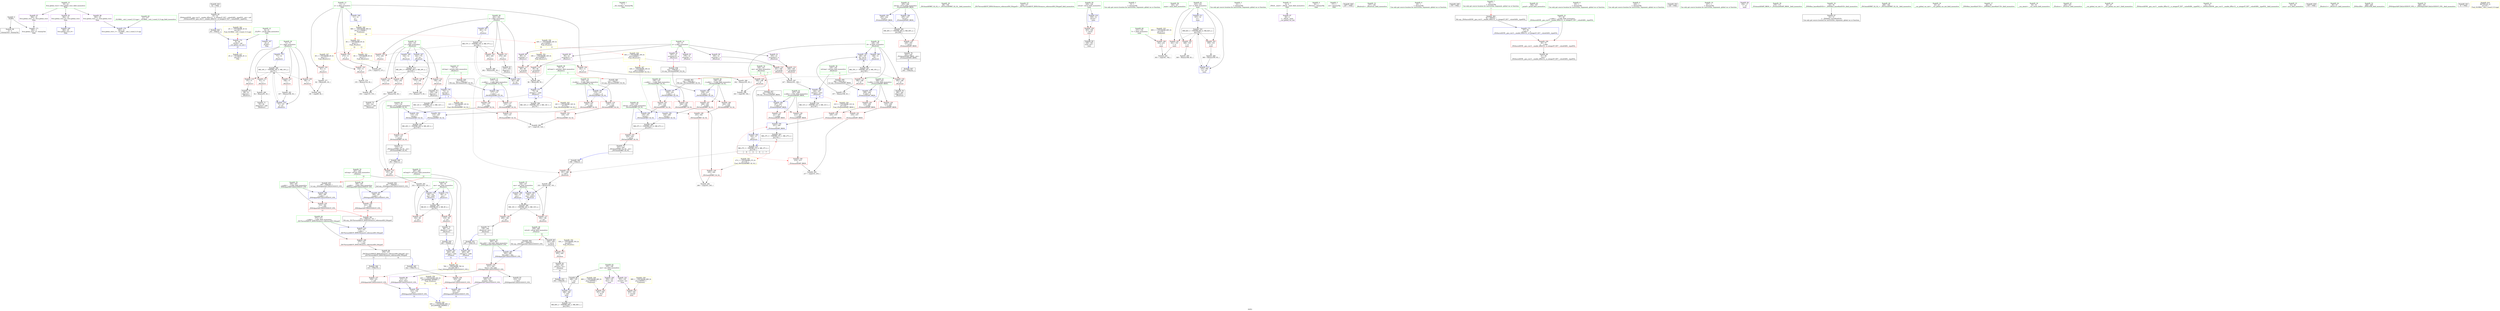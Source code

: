 digraph "SVFG" {
	label="SVFG";

	Node0x55dd615d1e00 [shape=record,color=grey,label="{NodeID: 0\nNullPtr}"];
	Node0x55dd615d1e00 -> Node0x55dd615e5d10[style=solid];
	Node0x55dd615d1e00 -> Node0x55dd615ec410[style=solid];
	Node0x55dd61623b10 [shape=record,color=black,label="{NodeID: 443\n62 = PHI()\n}"];
	Node0x55dd61623b10 -> Node0x55dd615e5fe0[style=solid];
	Node0x55dd615e9350 [shape=record,color=grey,label="{NodeID: 277\n82 = Binary(81, 83, )\n}"];
	Node0x55dd615e9350 -> Node0x55dd615f5740[style=solid];
	Node0x55dd615e7770 [shape=record,color=blue,label="{NodeID: 194\n221\<--220\n\<--\n_Z5chmaxIiEbRT_RKS0_\n}"];
	Node0x55dd615e7770 -> Node0x55dd61601ad0[style=dashed];
	Node0x55dd615e4a20 [shape=record,color=red,label="{NodeID: 111\n91\<--71\n\<--i\n_Z6solve1v\n}"];
	Node0x55dd615e4a20 -> Node0x55dd615f4240[style=solid];
	Node0x55dd615e2c00 [shape=record,color=green,label="{NodeID: 28\n75\<--76\nref.tmp1\<--ref.tmp1_field_insensitive\n_Z6solve1v\n|{|<s1>5}}"];
	Node0x55dd615e2c00 -> Node0x55dd615ec920[style=solid];
	Node0x55dd615e2c00:s1 -> Node0x55dd61624f50[style=solid,color=red];
	Node0x55dd61602ce0 [shape=record,color=black,label="{NodeID: 305\nMR_8V_3 = PHI(MR_8V_4, MR_8V_2, )\npts\{70 \}\n}"];
	Node0x55dd61602ce0 -> Node0x55dd615e46e0[style=dashed];
	Node0x55dd61602ce0 -> Node0x55dd615e47b0[style=dashed];
	Node0x55dd61602ce0 -> Node0x55dd615ec9f0[style=dashed];
	Node0x55dd615ea9b0 [shape=record,color=red,label="{NodeID: 139\n219\<--209\n\<--b.addr\n_Z5chmaxIiEbRT_RKS0_\n}"];
	Node0x55dd615ea9b0 -> Node0x55dd615eac20[style=solid];
	Node0x55dd615e5430 [shape=record,color=green,label="{NodeID: 56\n306\<--307\n__y.addr\<--__y.addr_field_insensitive\n_ZNSt4pairIiiEC2IiiLb1EEEOT_OT0_\n}"];
	Node0x55dd615e5430 -> Node0x55dd615eb780[style=solid];
	Node0x55dd615e5430 -> Node0x55dd615e8200[style=solid];
	Node0x55dd615ec070 [shape=record,color=blue,label="{NodeID: 167\n8\<--9\n_ZL2PI\<--\nGlob }"];
	Node0x55dd615e6c10 [shape=record,color=black,label="{NodeID: 84\n346\<--335\n\<--ans\nmain\n}"];
	Node0x55dd615e6c10 -> Node0x55dd615ef5a0[style=solid];
	Node0x55dd615e0ad0 [shape=record,color=green,label="{NodeID: 1\n7\<--1\n__dso_handle\<--dummyObj\nGlob }"];
	Node0x55dd61623be0 [shape=record,color=black,label="{NodeID: 444\n315 = PHI(370, )\n}"];
	Node0x55dd61623be0 -> Node0x55dd615eb850[style=solid];
	Node0x55dd615e94d0 [shape=record,color=grey,label="{NodeID: 278\n197 = Binary(196, 83, )\n}"];
	Node0x55dd615e94d0 -> Node0x55dd615ed480[style=solid];
	Node0x55dd615e7840 [shape=record,color=blue,label="{NodeID: 195\n205\<--224\nretval\<--\n_Z5chmaxIiEbRT_RKS0_\n}"];
	Node0x55dd615e7840 -> Node0x55dd61601fd0[style=dashed];
	Node0x55dd615e4af0 [shape=record,color=red,label="{NodeID: 112\n106\<--71\n\<--i\n_Z6solve1v\n}"];
	Node0x55dd615e4af0 -> Node0x55dd615f43c0[style=solid];
	Node0x55dd615e2cd0 [shape=record,color=green,label="{NodeID: 29\n99\<--100\n_ZSt3maxIiERKT_S2_S2_\<--_ZSt3maxIiERKT_S2_S2__field_insensitive\n}"];
	Node0x55dd61602dd0 [shape=record,color=black,label="{NodeID: 306\nMR_10V_3 = PHI(MR_10V_4, MR_10V_2, )\npts\{72 \}\n}"];
	Node0x55dd61602dd0 -> Node0x55dd615e4880[style=dashed];
	Node0x55dd61602dd0 -> Node0x55dd615e4950[style=dashed];
	Node0x55dd61602dd0 -> Node0x55dd615e4a20[style=dashed];
	Node0x55dd61602dd0 -> Node0x55dd615e4af0[style=dashed];
	Node0x55dd61602dd0 -> Node0x55dd615ecac0[style=dashed];
	Node0x55dd615eaa80 [shape=record,color=red,label="{NodeID: 140\n214\<--213\n\<--\n_Z5chmaxIiEbRT_RKS0_\n}"];
	Node0x55dd615eaa80 -> Node0x55dd615f58c0[style=solid];
	Node0x55dd615e5500 [shape=record,color=green,label="{NodeID: 57\n316\<--317\n_ZSt7forwardIiEOT_RNSt16remove_referenceIS0_E4typeE\<--_ZSt7forwardIiEOT_RNSt16remove_referenceIS0_E4typeE_field_insensitive\n}"];
	Node0x55dd615ec140 [shape=record,color=blue,label="{NodeID: 168\n11\<--12\nn\<--\nGlob }"];
	Node0x55dd615ec140 -> Node0x55dd61607fa0[style=dashed];
	Node0x55dd615e6ce0 [shape=record,color=black,label="{NodeID: 85\n328\<--363\nmain_ret\<--\nmain\n}"];
	Node0x55dd615e0d90 [shape=record,color=green,label="{NodeID: 2\n9\<--1\n\<--dummyObj\nCan only get source location for instruction, argument, global var or function.}"];
	Node0x55dd61623d50 [shape=record,color=black,label="{NodeID: 445\n322 = PHI(370, )\n}"];
	Node0x55dd61623d50 -> Node0x55dd615eb920[style=solid];
	Node0x55dd61609c30 [shape=record,color=yellow,style=double,label="{NodeID: 362\n2V_1 = ENCHI(MR_2V_0)\npts\{10 \}\nFun[_GLOBAL__sub_I_sune2_0_0.cpp]|{<s0>19}}"];
	Node0x55dd61609c30:s0 -> Node0x55dd615ec510[style=dashed,color=red];
	Node0x55dd615f40c0 [shape=record,color=grey,label="{NodeID: 279\n155 = Binary(154, 83, )\n}"];
	Node0x55dd615f40c0 -> Node0x55dd615f5a40[style=solid];
	Node0x55dd615e7910 [shape=record,color=blue,label="{NodeID: 196\n205\<--227\nretval\<--\n_Z5chmaxIiEbRT_RKS0_\n}"];
	Node0x55dd615e7910 -> Node0x55dd61601fd0[style=dashed];
	Node0x55dd615e4bc0 [shape=record,color=red,label="{NodeID: 113\n90\<--89\n\<--arrayidx\n_Z6solve1v\n}"];
	Node0x55dd615e4bc0 -> Node0x55dd615f5140[style=solid];
	Node0x55dd615e2dd0 [shape=record,color=green,label="{NodeID: 30\n115\<--116\nretval\<--retval_field_insensitive\n_ZSt3maxIiERKT_S2_S2_\n}"];
	Node0x55dd615e2dd0 -> Node0x55dd615e9700[style=solid];
	Node0x55dd615e2dd0 -> Node0x55dd615ecd30[style=solid];
	Node0x55dd615e2dd0 -> Node0x55dd615ece00[style=solid];
	Node0x55dd616032d0 [shape=record,color=black,label="{NodeID: 307\nMR_12V_2 = PHI(MR_12V_3, MR_12V_1, )\npts\{74 \}\n}"];
	Node0x55dd616032d0 -> Node0x55dd615ec850[style=dashed];
	Node0x55dd615eab50 [shape=record,color=red,label="{NodeID: 141\n216\<--215\n\<--\n_Z5chmaxIiEbRT_RKS0_\n}"];
	Node0x55dd615eab50 -> Node0x55dd615f58c0[style=solid];
	Node0x55dd615e5600 [shape=record,color=green,label="{NodeID: 58\n326\<--327\nmain\<--main_field_insensitive\n}"];
	Node0x55dd61607b40 [shape=record,color=yellow,style=double,label="{NodeID: 335\n80V_1 = ENCHI(MR_80V_0)\npts\{332 \}\nFun[main]}"];
	Node0x55dd61607b40 -> Node0x55dd615ebac0[style=dashed];
	Node0x55dd615ec210 [shape=record,color=blue,label="{NodeID: 169\n382\<--20\nllvm.global_ctors_0\<--\nGlob }"];
	Node0x55dd615e6db0 [shape=record,color=black,label="{NodeID: 86\n370\<--375\n_ZSt7forwardIiEOT_RNSt16remove_referenceIS0_E4typeE_ret\<--\n_ZSt7forwardIiEOT_RNSt16remove_referenceIS0_E4typeE\n|{<s0>13|<s1>14}}"];
	Node0x55dd615e6db0:s0 -> Node0x55dd61623be0[style=solid,color=blue];
	Node0x55dd615e6db0:s1 -> Node0x55dd61623d50[style=solid,color=blue];
	Node0x55dd615e0e20 [shape=record,color=green,label="{NodeID: 3\n12\<--1\n\<--dummyObj\nCan only get source location for instruction, argument, global var or function.}"];
	Node0x55dd61623e90 [shape=record,color=black,label="{NodeID: 446\n98 = PHI(112, )\n}"];
	Node0x55dd61623e90 -> Node0x55dd615e9630[style=solid];
	Node0x55dd61609d40 [shape=record,color=yellow,style=double,label="{NodeID: 363\n27V_1 = ENCHI(MR_27V_0)\npts\{141 \}\nFun[_ZSt3minIiERKT_S2_S2_]}"];
	Node0x55dd61609d40 -> Node0x55dd615eb1d0[style=dashed];
	Node0x55dd615f4240 [shape=record,color=grey,label="{NodeID: 280\n92 = Binary(91, 83, )\n}"];
	Node0x55dd615f4240 -> Node0x55dd615e6180[style=solid];
	Node0x55dd615e79e0 [shape=record,color=blue,label="{NodeID: 197\n236\<--232\n__a.addr\<--__a\n_ZSt3minIiERKT_S2_S2_\n}"];
	Node0x55dd615e79e0 -> Node0x55dd615eadc0[style=dashed];
	Node0x55dd615e79e0 -> Node0x55dd615eae90[style=dashed];
	Node0x55dd615e4c90 [shape=record,color=red,label="{NodeID: 114\n95\<--94\n\<--arrayidx3\n_Z6solve1v\n}"];
	Node0x55dd615e4c90 -> Node0x55dd615f5140[style=solid];
	Node0x55dd615e2ea0 [shape=record,color=green,label="{NodeID: 31\n117\<--118\n__a.addr\<--__a.addr_field_insensitive\n_ZSt3maxIiERKT_S2_S2_\n}"];
	Node0x55dd615e2ea0 -> Node0x55dd615e97d0[style=solid];
	Node0x55dd615e2ea0 -> Node0x55dd615e98a0[style=solid];
	Node0x55dd615e2ea0 -> Node0x55dd615ecb90[style=solid];
	Node0x55dd616037d0 [shape=record,color=black,label="{NodeID: 308\nMR_14V_2 = PHI(MR_14V_3, MR_14V_1, )\npts\{76 \}\n}"];
	Node0x55dd616037d0 -> Node0x55dd615ec920[style=dashed];
	Node0x55dd615eac20 [shape=record,color=red,label="{NodeID: 142\n220\<--219\n\<--\n_Z5chmaxIiEbRT_RKS0_\n}"];
	Node0x55dd615eac20 -> Node0x55dd615e7770[style=solid];
	Node0x55dd615e5700 [shape=record,color=green,label="{NodeID: 59\n329\<--330\nretval\<--retval_field_insensitive\nmain\n}"];
	Node0x55dd615e5700 -> Node0x55dd615eb9f0[style=solid];
	Node0x55dd615e5700 -> Node0x55dd615e8470[style=solid];
	Node0x55dd615ec310 [shape=record,color=blue,label="{NodeID: 170\n383\<--21\nllvm.global_ctors_1\<--_GLOBAL__sub_I_sune2_0_0.cpp\nGlob }"];
	Node0x55dd615e6e80 [shape=record,color=purple,label="{NodeID: 87\n30\<--4\n\<--_ZStL8__ioinit\n__cxx_global_var_init\n}"];
	Node0x55dd615e0ee0 [shape=record,color=green,label="{NodeID: 4\n16\<--1\n_ZSt3cin\<--dummyObj\nGlob }"];
	Node0x55dd61623fd0 [shape=record,color=black,label="{NodeID: 447\n169 = PHI(202, )\n}"];
	Node0x55dd615f43c0 [shape=record,color=grey,label="{NodeID: 281\n107 = Binary(106, 83, )\n}"];
	Node0x55dd615f43c0 -> Node0x55dd615ecac0[style=solid];
	Node0x55dd615e7ab0 [shape=record,color=blue,label="{NodeID: 198\n238\<--233\n__b.addr\<--__b\n_ZSt3minIiERKT_S2_S2_\n}"];
	Node0x55dd615e7ab0 -> Node0x55dd615eaf60[style=dashed];
	Node0x55dd615e7ab0 -> Node0x55dd615eb030[style=dashed];
	Node0x55dd615e9630 [shape=record,color=red,label="{NodeID: 115\n101\<--98\n\<--call\n_Z6solve1v\n}"];
	Node0x55dd615e9630 -> Node0x55dd615f52c0[style=solid];
	Node0x55dd615e2f70 [shape=record,color=green,label="{NodeID: 32\n119\<--120\n__b.addr\<--__b.addr_field_insensitive\n_ZSt3maxIiERKT_S2_S2_\n}"];
	Node0x55dd615e2f70 -> Node0x55dd615e9970[style=solid];
	Node0x55dd615e2f70 -> Node0x55dd615e9a40[style=solid];
	Node0x55dd615e2f70 -> Node0x55dd615ecc60[style=solid];
	Node0x55dd61603cd0 [shape=record,color=black,label="{NodeID: 309\nMR_47V_3 = PHI(MR_47V_4, MR_47V_2, )\npts\{235 \}\n}"];
	Node0x55dd61603cd0 -> Node0x55dd615eacf0[style=dashed];
	Node0x55dd615eacf0 [shape=record,color=red,label="{NodeID: 143\n254\<--234\n\<--retval\n_ZSt3minIiERKT_S2_S2_\n}"];
	Node0x55dd615eacf0 -> Node0x55dd615e6800[style=solid];
	Node0x55dd615e57d0 [shape=record,color=green,label="{NodeID: 60\n331\<--332\nT\<--T_field_insensitive\nmain\n}"];
	Node0x55dd615e57d0 -> Node0x55dd615ebac0[style=solid];
	Node0x55dd615ec410 [shape=record,color=blue, style = dotted,label="{NodeID: 171\n384\<--3\nllvm.global_ctors_2\<--dummyVal\nGlob }"];
	Node0x55dd615e6f50 [shape=record,color=purple,label="{NodeID: 88\n89\<--14\narrayidx\<--a\n_Z6solve1v\n}"];
	Node0x55dd615e6f50 -> Node0x55dd615e4bc0[style=solid];
	Node0x55dd615e1780 [shape=record,color=green,label="{NodeID: 5\n17\<--1\n.str\<--dummyObj\nGlob }"];
	Node0x55dd616240e0 [shape=record,color=black,label="{NodeID: 448\n267 = PHI()\n}"];
	Node0x55dd615f4540 [shape=record,color=grey,label="{NodeID: 282\n193 = Binary(192, 191, )\n}"];
	Node0x55dd615f4540 -> Node0x55dd615ed3b0[style=solid];
	Node0x55dd615e7b80 [shape=record,color=blue,label="{NodeID: 199\n234\<--248\nretval\<--\n_ZSt3minIiERKT_S2_S2_\n}"];
	Node0x55dd615e7b80 -> Node0x55dd61603cd0[style=dashed];
	Node0x55dd615e9700 [shape=record,color=red,label="{NodeID: 116\n135\<--115\n\<--retval\n_ZSt3maxIiERKT_S2_S2_\n}"];
	Node0x55dd615e9700 -> Node0x55dd615e6320[style=solid];
	Node0x55dd615e3040 [shape=record,color=green,label="{NodeID: 33\n137\<--138\n_Z6solve2v\<--_Z6solve2v_field_insensitive\n}"];
	Node0x55dd616041d0 [shape=record,color=black,label="{NodeID: 310\nMR_82V_3 = PHI(MR_82V_4, MR_82V_2, )\npts\{334 \}\n}"];
	Node0x55dd616041d0 -> Node0x55dd615ebb90[style=dashed];
	Node0x55dd616041d0 -> Node0x55dd615ebc60[style=dashed];
	Node0x55dd616041d0 -> Node0x55dd615ebd30[style=dashed];
	Node0x55dd616041d0 -> Node0x55dd615ef670[style=dashed];
	Node0x55dd615eadc0 [shape=record,color=red,label="{NodeID: 144\n244\<--236\n\<--__a.addr\n_ZSt3minIiERKT_S2_S2_\n}"];
	Node0x55dd615eadc0 -> Node0x55dd615eb1d0[style=solid];
	Node0x55dd615e58a0 [shape=record,color=green,label="{NodeID: 61\n333\<--334\ncs\<--cs_field_insensitive\nmain\n}"];
	Node0x55dd615e58a0 -> Node0x55dd615ebb90[style=solid];
	Node0x55dd615e58a0 -> Node0x55dd615ebc60[style=solid];
	Node0x55dd615e58a0 -> Node0x55dd615ebd30[style=solid];
	Node0x55dd615e58a0 -> Node0x55dd615e8540[style=solid];
	Node0x55dd615e58a0 -> Node0x55dd615ef670[style=solid];
	Node0x55dd61607de0 [shape=record,color=yellow,style=double,label="{NodeID: 338\n86V_1 = ENCHI(MR_86V_0)\npts\{3360000 \}\nFun[main]}"];
	Node0x55dd61607de0 -> Node0x55dd615ebe00[style=dashed];
	Node0x55dd615ec510 [shape=record,color=blue,label="{NodeID: 172\n8\<--49\n_ZL2PI\<--call\n__cxx_global_var_init.1\n|{<s0>19}}"];
	Node0x55dd615ec510:s0 -> Node0x55dd61611020[style=dashed,color=blue];
	Node0x55dd615e7020 [shape=record,color=purple,label="{NodeID: 89\n94\<--14\narrayidx3\<--a\n_Z6solve1v\n}"];
	Node0x55dd615e7020 -> Node0x55dd615e4c90[style=solid];
	Node0x55dd615e1810 [shape=record,color=green,label="{NodeID: 6\n20\<--1\n\<--dummyObj\nCan only get source location for instruction, argument, global var or function.}"];
	Node0x55dd616241b0 [shape=record,color=black,label="{NodeID: 449\n279 = PHI()\n}"];
	Node0x55dd615f46c0 [shape=record,color=grey,label="{NodeID: 283\n174 = Binary(173, 83, )\n}"];
	Node0x55dd615f46c0 -> Node0x55dd615ed140[style=solid];
	Node0x55dd615e7c50 [shape=record,color=blue,label="{NodeID: 200\n234\<--251\nretval\<--\n_ZSt3minIiERKT_S2_S2_\n}"];
	Node0x55dd615e7c50 -> Node0x55dd61603cd0[style=dashed];
	Node0x55dd615e97d0 [shape=record,color=red,label="{NodeID: 117\n123\<--117\n\<--__a.addr\n_ZSt3maxIiERKT_S2_S2_\n}"];
	Node0x55dd615e97d0 -> Node0x55dd615e9b10[style=solid];
	Node0x55dd615e3140 [shape=record,color=green,label="{NodeID: 34\n140\<--141\nmx\<--mx_field_insensitive\n_Z6solve2v\n|{|<s1>6|<s2>7}}"];
	Node0x55dd615e3140 -> Node0x55dd615eced0[style=solid];
	Node0x55dd615e3140:s1 -> Node0x55dd61624b90[style=solid,color=red];
	Node0x55dd615e3140:s2 -> Node0x55dd616253b0[style=solid,color=red];
	Node0x55dd616046d0 [shape=record,color=black,label="{NodeID: 311\nMR_84V_2 = PHI(MR_84V_3, MR_84V_1, )\npts\{336 \}\n}"];
	Node0x55dd616046d0 -> Node0x55dd615ef5a0[style=dashed];
	Node0x55dd615eae90 [shape=record,color=red,label="{NodeID: 145\n251\<--236\n\<--__a.addr\n_ZSt3minIiERKT_S2_S2_\n}"];
	Node0x55dd615eae90 -> Node0x55dd615e7c50[style=solid];
	Node0x55dd615e5970 [shape=record,color=green,label="{NodeID: 62\n335\<--336\nans\<--ans_field_insensitive\nmain\n}"];
	Node0x55dd615e5970 -> Node0x55dd615e6c10[style=solid];
	Node0x55dd615e5970 -> Node0x55dd615e40d0[style=solid];
	Node0x55dd615e5970 -> Node0x55dd615e41a0[style=solid];
	Node0x55dd61607ec0 [shape=record,color=yellow,style=double,label="{NodeID: 339\n88V_1 = ENCHI(MR_88V_0)\npts\{3360001 \}\nFun[main]}"];
	Node0x55dd61607ec0 -> Node0x55dd615ebed0[style=dashed];
	Node0x55dd615ec5e0 [shape=record,color=blue,label="{NodeID: 173\n57\<--56\n__x.addr\<--__x\n_ZSt4acosIiEN9__gnu_cxx11__enable_ifIXsr12__is_integerIT_EE7__valueEdE6__typeES2_\n}"];
	Node0x55dd615ec5e0 -> Node0x55dd615e4610[style=dashed];
	Node0x55dd615e70f0 [shape=record,color=purple,label="{NodeID: 90\n160\<--14\narrayidx\<--a\n_Z6solve2v\n}"];
	Node0x55dd615e70f0 -> Node0x55dd615ea400[style=solid];
	Node0x55dd615e18a0 [shape=record,color=green,label="{NodeID: 7\n50\<--1\n\<--dummyObj\nCan only get source location for instruction, argument, global var or function.|{<s0>3}}"];
	Node0x55dd615e18a0:s0 -> Node0x55dd616252a0[style=solid,color=red];
	Node0x55dd61624280 [shape=record,color=black,label="{NodeID: 450\n285 = PHI(68, )\n}"];
	Node0x55dd61624280 -> Node0x55dd615e7ec0[style=solid];
	Node0x55dd6160a0f0 [shape=record,color=yellow,style=double,label="{NodeID: 367\n16V_1 = ENCHI(MR_16V_0)\npts\{150000 \}\nFun[_ZSt3minIiERKT_S2_S2_]}"];
	Node0x55dd6160a0f0 -> Node0x55dd615eb100[style=dashed];
	Node0x55dd615f4840 [shape=record,color=grey,label="{NodeID: 284\n360 = Binary(359, 83, )\n}"];
	Node0x55dd615f4840 -> Node0x55dd615ef670[style=solid];
	Node0x55dd615e7d20 [shape=record,color=blue,label="{NodeID: 201\n261\<--12\ni\<--\n_Z5solvev\n}"];
	Node0x55dd615e7d20 -> Node0x55dd61605ad0[style=dashed];
	Node0x55dd615e98a0 [shape=record,color=red,label="{NodeID: 118\n132\<--117\n\<--__a.addr\n_ZSt3maxIiERKT_S2_S2_\n}"];
	Node0x55dd615e98a0 -> Node0x55dd615ece00[style=solid];
	Node0x55dd615e3210 [shape=record,color=green,label="{NodeID: 35\n142\<--143\ni\<--i_field_insensitive\n_Z6solve2v\n}"];
	Node0x55dd615e3210 -> Node0x55dd615e9cb0[style=solid];
	Node0x55dd615e3210 -> Node0x55dd615e9d80[style=solid];
	Node0x55dd615e3210 -> Node0x55dd615e9e50[style=solid];
	Node0x55dd615e3210 -> Node0x55dd615e9f20[style=solid];
	Node0x55dd615e3210 -> Node0x55dd615ecfa0[style=solid];
	Node0x55dd615e3210 -> Node0x55dd615ed140[style=solid];
	Node0x55dd61604bd0 [shape=record,color=black,label="{NodeID: 312\nMR_27V_3 = PHI(MR_27V_4, MR_27V_2, )\npts\{141 \}\n|{|<s1>6|<s2>6|<s3>6|<s4>7}}"];
	Node0x55dd61604bd0 -> Node0x55dd615ea5a0[style=dashed];
	Node0x55dd61604bd0:s1 -> Node0x55dd615eaa80[style=dashed,color=red];
	Node0x55dd61604bd0:s2 -> Node0x55dd615e7770[style=dashed,color=red];
	Node0x55dd61604bd0:s3 -> Node0x55dd61601ad0[style=dashed,color=red];
	Node0x55dd61604bd0:s4 -> Node0x55dd61609d40[style=dashed,color=red];
	Node0x55dd615eaf60 [shape=record,color=red,label="{NodeID: 146\n242\<--238\n\<--__b.addr\n_ZSt3minIiERKT_S2_S2_\n}"];
	Node0x55dd615eaf60 -> Node0x55dd615eb100[style=solid];
	Node0x55dd615e5a40 [shape=record,color=green,label="{NodeID: 63\n356\<--357\nprintf\<--printf_field_insensitive\n}"];
	Node0x55dd61607fa0 [shape=record,color=yellow,style=double,label="{NodeID: 340\n90V_1 = ENCHI(MR_90V_0)\npts\{13 150000 \}\nFun[main]|{<s0>16|<s1>16}}"];
	Node0x55dd61607fa0:s0 -> Node0x55dd616024d0[style=dashed,color=red];
	Node0x55dd61607fa0:s1 -> Node0x55dd61602960[style=dashed,color=red];
	Node0x55dd615ec6b0 [shape=record,color=blue,label="{NodeID: 174\n69\<--12\nans\<--\n_Z6solve1v\n}"];
	Node0x55dd615ec6b0 -> Node0x55dd61602ce0[style=dashed];
	Node0x55dd615e71c0 [shape=record,color=purple,label="{NodeID: 91\n165\<--14\narrayidx2\<--a\n_Z6solve2v\n}"];
	Node0x55dd615e71c0 -> Node0x55dd615ea4d0[style=solid];
	Node0x55dd615e1930 [shape=record,color=green,label="{NodeID: 8\n83\<--1\n\<--dummyObj\nCan only get source location for instruction, argument, global var or function.}"];
	Node0x55dd61624450 [shape=record,color=black,label="{NodeID: 451\n287 = PHI(139, )\n}"];
	Node0x55dd61624450 -> Node0x55dd615e7f90[style=solid];
	Node0x55dd615f49c0 [shape=record,color=grey,label="{NodeID: 285\n349 = Binary(348, 83, )\n}"];
	Node0x55dd615e7df0 [shape=record,color=blue,label="{NodeID: 202\n261\<--282\ni\<--inc\n_Z5solvev\n}"];
	Node0x55dd615e7df0 -> Node0x55dd61605ad0[style=dashed];
	Node0x55dd615e9970 [shape=record,color=red,label="{NodeID: 119\n125\<--119\n\<--__b.addr\n_ZSt3maxIiERKT_S2_S2_\n}"];
	Node0x55dd615e9970 -> Node0x55dd615e9be0[style=solid];
	Node0x55dd615e32e0 [shape=record,color=green,label="{NodeID: 36\n144\<--145\nref.tmp\<--ref.tmp_field_insensitive\n_Z6solve2v\n|{|<s1>6}}"];
	Node0x55dd615e32e0 -> Node0x55dd615ed070[style=solid];
	Node0x55dd615e32e0:s1 -> Node0x55dd61624cd0[style=solid,color=red];
	Node0x55dd616050d0 [shape=record,color=black,label="{NodeID: 313\nMR_29V_3 = PHI(MR_29V_4, MR_29V_2, )\npts\{143 \}\n}"];
	Node0x55dd616050d0 -> Node0x55dd615e9cb0[style=dashed];
	Node0x55dd616050d0 -> Node0x55dd615e9d80[style=dashed];
	Node0x55dd616050d0 -> Node0x55dd615e9e50[style=dashed];
	Node0x55dd616050d0 -> Node0x55dd615e9f20[style=dashed];
	Node0x55dd616050d0 -> Node0x55dd615ed140[style=dashed];
	Node0x55dd615eb030 [shape=record,color=red,label="{NodeID: 147\n248\<--238\n\<--__b.addr\n_ZSt3minIiERKT_S2_S2_\n}"];
	Node0x55dd615eb030 -> Node0x55dd615e7b80[style=solid];
	Node0x55dd615e5b40 [shape=record,color=green,label="{NodeID: 64\n372\<--373\n__t.addr\<--__t.addr_field_insensitive\n_ZSt7forwardIiEOT_RNSt16remove_referenceIS0_E4typeE\n}"];
	Node0x55dd615e5b40 -> Node0x55dd615ebfa0[style=solid];
	Node0x55dd615e5b40 -> Node0x55dd615ef740[style=solid];
	Node0x55dd615ec780 [shape=record,color=blue,label="{NodeID: 175\n71\<--12\ni\<--\n_Z6solve1v\n}"];
	Node0x55dd615ec780 -> Node0x55dd61602dd0[style=dashed];
	Node0x55dd615e7290 [shape=record,color=purple,label="{NodeID: 92\n187\<--14\narrayidx10\<--a\n_Z6solve2v\n|{<s0>7}}"];
	Node0x55dd615e7290:s0 -> Node0x55dd616221f0[style=solid,color=red];
	Node0x55dd615e19c0 [shape=record,color=green,label="{NodeID: 9\n224\<--1\n\<--dummyObj\nCan only get source location for instruction, argument, global var or function.}"];
	Node0x55dd61624590 [shape=record,color=black,label="{NodeID: 452\n338 = PHI()\n}"];
	Node0x55dd615f4b40 [shape=record,color=grey,label="{NodeID: 286\n163 = Binary(162, 83, )\n}"];
	Node0x55dd615f4b40 -> Node0x55dd615e64c0[style=solid];
	Node0x55dd615e7ec0 [shape=record,color=blue,label="{NodeID: 203\n263\<--285\nref.tmp\<--call2\n_Z5solvev\n|{<s0>12}}"];
	Node0x55dd615e7ec0:s0 -> Node0x55dd61606e70[style=dashed,color=red];
	Node0x55dd615e9a40 [shape=record,color=red,label="{NodeID: 120\n129\<--119\n\<--__b.addr\n_ZSt3maxIiERKT_S2_S2_\n}"];
	Node0x55dd615e9a40 -> Node0x55dd615ecd30[style=solid];
	Node0x55dd615e33b0 [shape=record,color=green,label="{NodeID: 37\n146\<--147\nans\<--ans_field_insensitive\n_Z6solve2v\n}"];
	Node0x55dd615e33b0 -> Node0x55dd615e9ff0[style=solid];
	Node0x55dd615e33b0 -> Node0x55dd615ea0c0[style=solid];
	Node0x55dd615e33b0 -> Node0x55dd615ed210[style=solid];
	Node0x55dd615e33b0 -> Node0x55dd615ed3b0[style=solid];
	Node0x55dd616055d0 [shape=record,color=black,label="{NodeID: 314\nMR_31V_2 = PHI(MR_31V_3, MR_31V_1, )\npts\{145 \}\n}"];
	Node0x55dd616055d0 -> Node0x55dd615ed070[style=dashed];
	Node0x55dd615eb100 [shape=record,color=red,label="{NodeID: 148\n243\<--242\n\<--\n_ZSt3minIiERKT_S2_S2_\n}"];
	Node0x55dd615eb100 -> Node0x55dd615f5440[style=solid];
	Node0x55dd615e5c10 [shape=record,color=green,label="{NodeID: 65\n21\<--377\n_GLOBAL__sub_I_sune2_0_0.cpp\<--_GLOBAL__sub_I_sune2_0_0.cpp_field_insensitive\n}"];
	Node0x55dd615e5c10 -> Node0x55dd615ec310[style=solid];
	Node0x55dd616081c0 [shape=record,color=yellow,style=double,label="{NodeID: 342\n12V_1 = ENCHI(MR_12V_0)\npts\{74 \}\nFun[_ZSt3maxIiERKT_S2_S2_]}"];
	Node0x55dd616081c0 -> Node0x55dd615e9b10[style=dashed];
	Node0x55dd615ec850 [shape=record,color=blue,label="{NodeID: 176\n73\<--12\nref.tmp\<--\n_Z6solve1v\n|{|<s2>5}}"];
	Node0x55dd615ec850 -> Node0x55dd615e9630[style=dashed];
	Node0x55dd615ec850 -> Node0x55dd616032d0[style=dashed];
	Node0x55dd615ec850:s2 -> Node0x55dd616081c0[style=dashed,color=red];
	Node0x55dd615e7360 [shape=record,color=purple,label="{NodeID: 93\n278\<--14\narrayidx\<--a\n_Z5solvev\n}"];
	Node0x55dd615e1ac0 [shape=record,color=green,label="{NodeID: 10\n227\<--1\n\<--dummyObj\nCan only get source location for instruction, argument, global var or function.}"];
	Node0x55dd61624660 [shape=record,color=black,label="{NodeID: 453\n345 = PHI(258, )\n}"];
	Node0x55dd61624660 -> Node0x55dd615ef5a0[style=solid];
	Node0x55dd615f4cc0 [shape=record,color=grey,label="{NodeID: 287\n167 = Binary(161, 166, )\n}"];
	Node0x55dd615f4cc0 -> Node0x55dd615ed070[style=solid];
	Node0x55dd615e7f90 [shape=record,color=blue,label="{NodeID: 204\n265\<--287\nref.tmp3\<--call4\n_Z5solvev\n|{<s0>12}}"];
	Node0x55dd615e7f90:s0 -> Node0x55dd61606e70[style=dashed,color=red];
	Node0x55dd615e9b10 [shape=record,color=red,label="{NodeID: 121\n124\<--123\n\<--\n_ZSt3maxIiERKT_S2_S2_\n}"];
	Node0x55dd615e9b10 -> Node0x55dd615f5ec0[style=solid];
	Node0x55dd615e3480 [shape=record,color=green,label="{NodeID: 38\n148\<--149\ni4\<--i4_field_insensitive\n_Z6solve2v\n}"];
	Node0x55dd615e3480 -> Node0x55dd615ea190[style=solid];
	Node0x55dd615e3480 -> Node0x55dd615ea260[style=solid];
	Node0x55dd615e3480 -> Node0x55dd615ea330[style=solid];
	Node0x55dd615e3480 -> Node0x55dd615ed2e0[style=solid];
	Node0x55dd615e3480 -> Node0x55dd615ed480[style=solid];
	Node0x55dd61605ad0 [shape=record,color=black,label="{NodeID: 315\nMR_57V_3 = PHI(MR_57V_4, MR_57V_2, )\npts\{262 \}\n}"];
	Node0x55dd61605ad0 -> Node0x55dd615eb2a0[style=dashed];
	Node0x55dd61605ad0 -> Node0x55dd615eb370[style=dashed];
	Node0x55dd61605ad0 -> Node0x55dd615eb440[style=dashed];
	Node0x55dd61605ad0 -> Node0x55dd615e7df0[style=dashed];
	Node0x55dd615eb1d0 [shape=record,color=red,label="{NodeID: 149\n245\<--244\n\<--\n_ZSt3minIiERKT_S2_S2_\n}"];
	Node0x55dd615eb1d0 -> Node0x55dd615f5440[style=solid];
	Node0x55dd615e5d10 [shape=record,color=black,label="{NodeID: 66\n2\<--3\ndummyVal\<--dummyVal\n}"];
	Node0x55dd616082d0 [shape=record,color=yellow,style=double,label="{NodeID: 343\n14V_1 = ENCHI(MR_14V_0)\npts\{76 \}\nFun[_ZSt3maxIiERKT_S2_S2_]}"];
	Node0x55dd616082d0 -> Node0x55dd615e9be0[style=dashed];
	Node0x55dd615ec920 [shape=record,color=blue,label="{NodeID: 177\n75\<--96\nref.tmp1\<--sub4\n_Z6solve1v\n|{|<s2>5}}"];
	Node0x55dd615ec920 -> Node0x55dd615e9630[style=dashed];
	Node0x55dd615ec920 -> Node0x55dd616037d0[style=dashed];
	Node0x55dd615ec920:s2 -> Node0x55dd616082d0[style=dashed,color=red];
	Node0x55dd615e7430 [shape=record,color=purple,label="{NodeID: 94\n354\<--17\n\<--.str\nmain\n}"];
	Node0x55dd615e1bc0 [shape=record,color=green,label="{NodeID: 11\n4\<--6\n_ZStL8__ioinit\<--_ZStL8__ioinit_field_insensitive\nGlob }"];
	Node0x55dd615e1bc0 -> Node0x55dd615e6e80[style=solid];
	Node0x55dd616247d0 [shape=record,color=black,label="{NodeID: 454\n299 = PHI(259, )\n0th arg _ZNSt4pairIiiEC2IiiLb1EEEOT_OT0_ }"];
	Node0x55dd616247d0 -> Node0x55dd615e8060[style=solid];
	Node0x55dd615f4e40 [shape=record,color=grey,label="{NodeID: 288\n182 = Binary(181, 83, )\n}"];
	Node0x55dd615f4e40 -> Node0x55dd615f5d40[style=solid];
	Node0x55dd615e8060 [shape=record,color=blue,label="{NodeID: 205\n302\<--299\nthis.addr\<--this\n_ZNSt4pairIiiEC2IiiLb1EEEOT_OT0_\n}"];
	Node0x55dd615e8060 -> Node0x55dd615eb5e0[style=dashed];
	Node0x55dd615e9be0 [shape=record,color=red,label="{NodeID: 122\n126\<--125\n\<--\n_ZSt3maxIiERKT_S2_S2_\n}"];
	Node0x55dd615e9be0 -> Node0x55dd615f5ec0[style=solid];
	Node0x55dd615e3550 [shape=record,color=green,label="{NodeID: 39\n170\<--171\n_Z5chmaxIiEbRT_RKS0_\<--_Z5chmaxIiEbRT_RKS0__field_insensitive\n}"];
	Node0x55dd615eb2a0 [shape=record,color=red,label="{NodeID: 150\n272\<--261\n\<--i\n_Z5solvev\n}"];
	Node0x55dd615eb2a0 -> Node0x55dd615f5bc0[style=solid];
	Node0x55dd615e5e10 [shape=record,color=black,label="{NodeID: 67\n32\<--33\n\<--_ZNSt8ios_base4InitD1Ev\nCan only get source location for instruction, argument, global var or function.}"];
	Node0x55dd615ec9f0 [shape=record,color=blue,label="{NodeID: 178\n69\<--103\nans\<--add5\n_Z6solve1v\n}"];
	Node0x55dd615ec9f0 -> Node0x55dd61602ce0[style=dashed];
	Node0x55dd615e7500 [shape=record,color=purple,label="{NodeID: 95\n382\<--19\nllvm.global_ctors_0\<--llvm.global_ctors\nGlob }"];
	Node0x55dd615e7500 -> Node0x55dd615ec210[style=solid];
	Node0x55dd615e1cc0 [shape=record,color=green,label="{NodeID: 12\n8\<--10\n_ZL2PI\<--_ZL2PI_field_insensitive\nGlob }"];
	Node0x55dd615e1cc0 -> Node0x55dd615ec070[style=solid];
	Node0x55dd615e1cc0 -> Node0x55dd615ec510[style=solid];
	Node0x55dd61624910 [shape=record,color=black,label="{NodeID: 455\n300 = PHI(263, )\n1st arg _ZNSt4pairIiiEC2IiiLb1EEEOT_OT0_ }"];
	Node0x55dd61624910 -> Node0x55dd615e8130[style=solid];
	Node0x55dd615f4fc0 [shape=record,color=grey,label="{NodeID: 289\n282 = Binary(281, 83, )\n}"];
	Node0x55dd615f4fc0 -> Node0x55dd615e7df0[style=solid];
	Node0x55dd615e8130 [shape=record,color=blue,label="{NodeID: 206\n304\<--300\n__x.addr\<--__x\n_ZNSt4pairIiiEC2IiiLb1EEEOT_OT0_\n}"];
	Node0x55dd615e8130 -> Node0x55dd615eb6b0[style=dashed];
	Node0x55dd615e9cb0 [shape=record,color=red,label="{NodeID: 123\n153\<--142\n\<--i\n_Z6solve2v\n}"];
	Node0x55dd615e9cb0 -> Node0x55dd615f5a40[style=solid];
	Node0x55dd615e3650 [shape=record,color=green,label="{NodeID: 40\n189\<--190\n_ZSt3minIiERKT_S2_S2_\<--_ZSt3minIiERKT_S2_S2__field_insensitive\n}"];
	Node0x55dd615eb370 [shape=record,color=red,label="{NodeID: 151\n276\<--261\n\<--i\n_Z5solvev\n}"];
	Node0x55dd615eb370 -> Node0x55dd615e69a0[style=solid];
	Node0x55dd615e5f10 [shape=record,color=black,label="{NodeID: 68\n61\<--60\nconv\<--\n_ZSt4acosIiEN9__gnu_cxx11__enable_ifIXsr12__is_integerIT_EE7__valueEdE6__typeES2_\n}"];
	Node0x55dd615ecac0 [shape=record,color=blue,label="{NodeID: 179\n71\<--107\ni\<--inc\n_Z6solve1v\n}"];
	Node0x55dd615ecac0 -> Node0x55dd61602dd0[style=dashed];
	Node0x55dd615e3d30 [shape=record,color=purple,label="{NodeID: 96\n383\<--19\nllvm.global_ctors_1\<--llvm.global_ctors\nGlob }"];
	Node0x55dd615e3d30 -> Node0x55dd615ec310[style=solid];
	Node0x55dd615e1dc0 [shape=record,color=green,label="{NodeID: 13\n11\<--13\nn\<--n_field_insensitive\nGlob }"];
	Node0x55dd615e1dc0 -> Node0x55dd615e4270[style=solid];
	Node0x55dd615e1dc0 -> Node0x55dd615e4340[style=solid];
	Node0x55dd615e1dc0 -> Node0x55dd615e4410[style=solid];
	Node0x55dd615e1dc0 -> Node0x55dd615e4540[style=solid];
	Node0x55dd615e1dc0 -> Node0x55dd615ec140[style=solid];
	Node0x55dd61624a50 [shape=record,color=black,label="{NodeID: 456\n301 = PHI(265, )\n2nd arg _ZNSt4pairIiiEC2IiiLb1EEEOT_OT0_ }"];
	Node0x55dd61624a50 -> Node0x55dd615e8200[style=solid];
	Node0x55dd615f5140 [shape=record,color=grey,label="{NodeID: 290\n96 = Binary(90, 95, )\n}"];
	Node0x55dd615f5140 -> Node0x55dd615ec920[style=solid];
	Node0x55dd615e8200 [shape=record,color=blue,label="{NodeID: 207\n306\<--301\n__y.addr\<--__y\n_ZNSt4pairIiiEC2IiiLb1EEEOT_OT0_\n}"];
	Node0x55dd615e8200 -> Node0x55dd615eb780[style=dashed];
	Node0x55dd615e9d80 [shape=record,color=red,label="{NodeID: 124\n158\<--142\n\<--i\n_Z6solve2v\n}"];
	Node0x55dd615e9d80 -> Node0x55dd615e63f0[style=solid];
	Node0x55dd615e3750 [shape=record,color=green,label="{NodeID: 41\n205\<--206\nretval\<--retval_field_insensitive\n_Z5chmaxIiEbRT_RKS0_\n}"];
	Node0x55dd615e3750 -> Node0x55dd615ea670[style=solid];
	Node0x55dd615e3750 -> Node0x55dd615e7840[style=solid];
	Node0x55dd615e3750 -> Node0x55dd615e7910[style=solid];
	Node0x55dd615eb440 [shape=record,color=red,label="{NodeID: 152\n281\<--261\n\<--i\n_Z5solvev\n}"];
	Node0x55dd615eb440 -> Node0x55dd615f4fc0[style=solid];
	Node0x55dd615e5fe0 [shape=record,color=black,label="{NodeID: 69\n55\<--62\n_ZSt4acosIiEN9__gnu_cxx11__enable_ifIXsr12__is_integerIT_EE7__valueEdE6__typeES2__ret\<--call\n_ZSt4acosIiEN9__gnu_cxx11__enable_ifIXsr12__is_integerIT_EE7__valueEdE6__typeES2_\n|{<s0>3}}"];
	Node0x55dd615e5fe0:s0 -> Node0x55dd616239d0[style=solid,color=blue];
	Node0x55dd615ecb90 [shape=record,color=blue,label="{NodeID: 180\n117\<--113\n__a.addr\<--__a\n_ZSt3maxIiERKT_S2_S2_\n}"];
	Node0x55dd615ecb90 -> Node0x55dd615e97d0[style=dashed];
	Node0x55dd615ecb90 -> Node0x55dd615e98a0[style=dashed];
	Node0x55dd615e3e30 [shape=record,color=purple,label="{NodeID: 97\n384\<--19\nllvm.global_ctors_2\<--llvm.global_ctors\nGlob }"];
	Node0x55dd615e3e30 -> Node0x55dd615ec410[style=solid];
	Node0x55dd615e1ec0 [shape=record,color=green,label="{NodeID: 14\n14\<--15\na\<--a_field_insensitive\nGlob }"];
	Node0x55dd615e1ec0 -> Node0x55dd615e6f50[style=solid];
	Node0x55dd615e1ec0 -> Node0x55dd615e7020[style=solid];
	Node0x55dd615e1ec0 -> Node0x55dd615e70f0[style=solid];
	Node0x55dd615e1ec0 -> Node0x55dd615e71c0[style=solid];
	Node0x55dd615e1ec0 -> Node0x55dd615e7290[style=solid];
	Node0x55dd615e1ec0 -> Node0x55dd615e7360[style=solid];
	Node0x55dd61624b90 [shape=record,color=black,label="{NodeID: 457\n203 = PHI(140, )\n0th arg _Z5chmaxIiEbRT_RKS0_ }"];
	Node0x55dd61624b90 -> Node0x55dd615e75d0[style=solid];
	Node0x55dd615f52c0 [shape=record,color=grey,label="{NodeID: 291\n103 = Binary(102, 101, )\n}"];
	Node0x55dd615f52c0 -> Node0x55dd615ec9f0[style=solid];
	Node0x55dd615e82d0 [shape=record,color=blue,label="{NodeID: 208\n313\<--318\nfirst\<--\n_ZNSt4pairIiiEC2IiiLb1EEEOT_OT0_\n|{<s0>12}}"];
	Node0x55dd615e82d0:s0 -> Node0x55dd61610ec0[style=dashed,color=blue];
	Node0x55dd615e9e50 [shape=record,color=red,label="{NodeID: 125\n162\<--142\n\<--i\n_Z6solve2v\n}"];
	Node0x55dd615e9e50 -> Node0x55dd615f4b40[style=solid];
	Node0x55dd615e3820 [shape=record,color=green,label="{NodeID: 42\n207\<--208\na.addr\<--a.addr_field_insensitive\n_Z5chmaxIiEbRT_RKS0_\n}"];
	Node0x55dd615e3820 -> Node0x55dd615ea740[style=solid];
	Node0x55dd615e3820 -> Node0x55dd615ea810[style=solid];
	Node0x55dd615e3820 -> Node0x55dd615e75d0[style=solid];
	Node0x55dd615eb510 [shape=record,color=red,label="{NodeID: 153\n293\<--292\n\<--\n_Z5solvev\n}"];
	Node0x55dd615eb510 -> Node0x55dd615e6a70[style=solid];
	Node0x55dd615e60b0 [shape=record,color=black,label="{NodeID: 70\n88\<--87\nidxprom\<--\n_Z6solve1v\n}"];
	Node0x55dd61608650 [shape=record,color=yellow,style=double,label="{NodeID: 347\n6V_1 = ENCHI(MR_6V_0)\npts\{13 \}\nFun[_Z6solve1v]}"];
	Node0x55dd61608650 -> Node0x55dd615e4270[style=dashed];
	Node0x55dd615ecc60 [shape=record,color=blue,label="{NodeID: 181\n119\<--114\n__b.addr\<--__b\n_ZSt3maxIiERKT_S2_S2_\n}"];
	Node0x55dd615ecc60 -> Node0x55dd615e9970[style=dashed];
	Node0x55dd615ecc60 -> Node0x55dd615e9a40[style=dashed];
	Node0x55dd615e3f30 [shape=record,color=purple,label="{NodeID: 98\n313\<--311\nfirst\<--this1\n_ZNSt4pairIiiEC2IiiLb1EEEOT_OT0_\n}"];
	Node0x55dd615e3f30 -> Node0x55dd615e82d0[style=solid];
	Node0x55dd615e1fc0 [shape=record,color=green,label="{NodeID: 15\n19\<--23\nllvm.global_ctors\<--llvm.global_ctors_field_insensitive\nGlob }"];
	Node0x55dd615e1fc0 -> Node0x55dd615e7500[style=solid];
	Node0x55dd615e1fc0 -> Node0x55dd615e3d30[style=solid];
	Node0x55dd615e1fc0 -> Node0x55dd615e3e30[style=solid];
	Node0x55dd61624cd0 [shape=record,color=black,label="{NodeID: 458\n204 = PHI(144, )\n1st arg _Z5chmaxIiEbRT_RKS0_ }"];
	Node0x55dd61624cd0 -> Node0x55dd615e76a0[style=solid];
	Node0x55dd615f5440 [shape=record,color=grey,label="{NodeID: 292\n246 = cmp(243, 245, )\n}"];
	Node0x55dd615e83a0 [shape=record,color=blue,label="{NodeID: 209\n320\<--323\nsecond\<--\n_ZNSt4pairIiiEC2IiiLb1EEEOT_OT0_\n|{<s0>12}}"];
	Node0x55dd615e83a0:s0 -> Node0x55dd61610ec0[style=dashed,color=blue];
	Node0x55dd615e9f20 [shape=record,color=red,label="{NodeID: 126\n173\<--142\n\<--i\n_Z6solve2v\n}"];
	Node0x55dd615e9f20 -> Node0x55dd615f46c0[style=solid];
	Node0x55dd615e38f0 [shape=record,color=green,label="{NodeID: 43\n209\<--210\nb.addr\<--b.addr_field_insensitive\n_Z5chmaxIiEbRT_RKS0_\n}"];
	Node0x55dd615e38f0 -> Node0x55dd615ea8e0[style=solid];
	Node0x55dd615e38f0 -> Node0x55dd615ea9b0[style=solid];
	Node0x55dd615e38f0 -> Node0x55dd615e76a0[style=solid];
	Node0x55dd615eb5e0 [shape=record,color=red,label="{NodeID: 154\n311\<--302\nthis1\<--this.addr\n_ZNSt4pairIiiEC2IiiLb1EEEOT_OT0_\n}"];
	Node0x55dd615eb5e0 -> Node0x55dd615e6b40[style=solid];
	Node0x55dd615eb5e0 -> Node0x55dd615e3f30[style=solid];
	Node0x55dd615eb5e0 -> Node0x55dd615e4000[style=solid];
	Node0x55dd615e6180 [shape=record,color=black,label="{NodeID: 71\n93\<--92\nidxprom2\<--add\n_Z6solve1v\n}"];
	Node0x55dd615ecd30 [shape=record,color=blue,label="{NodeID: 182\n115\<--129\nretval\<--\n_ZSt3maxIiERKT_S2_S2_\n}"];
	Node0x55dd615ecd30 -> Node0x55dd616015d0[style=dashed];
	Node0x55dd615e4000 [shape=record,color=purple,label="{NodeID: 99\n320\<--311\nsecond\<--this1\n_ZNSt4pairIiiEC2IiiLb1EEEOT_OT0_\n}"];
	Node0x55dd615e4000 -> Node0x55dd615e83a0[style=solid];
	Node0x55dd615e20c0 [shape=record,color=green,label="{NodeID: 16\n24\<--25\n__cxx_global_var_init\<--__cxx_global_var_init_field_insensitive\n}"];
	Node0x55dd61624e10 [shape=record,color=black,label="{NodeID: 459\n113 = PHI(73, )\n0th arg _ZSt3maxIiERKT_S2_S2_ }"];
	Node0x55dd61624e10 -> Node0x55dd615ecb90[style=solid];
	Node0x55dd615f55c0 [shape=record,color=grey,label="{NodeID: 293\n343 = cmp(341, 342, )\n}"];
	Node0x55dd615e8470 [shape=record,color=blue,label="{NodeID: 210\n329\<--12\nretval\<--\nmain\n}"];
	Node0x55dd615e8470 -> Node0x55dd615eb9f0[style=dashed];
	Node0x55dd615e9ff0 [shape=record,color=red,label="{NodeID: 127\n192\<--146\n\<--ans\n_Z6solve2v\n}"];
	Node0x55dd615e9ff0 -> Node0x55dd615f4540[style=solid];
	Node0x55dd615e39c0 [shape=record,color=green,label="{NodeID: 44\n234\<--235\nretval\<--retval_field_insensitive\n_ZSt3minIiERKT_S2_S2_\n}"];
	Node0x55dd615e39c0 -> Node0x55dd615eacf0[style=solid];
	Node0x55dd615e39c0 -> Node0x55dd615e7b80[style=solid];
	Node0x55dd615e39c0 -> Node0x55dd615e7c50[style=solid];
	Node0x55dd61606e70 [shape=record,color=yellow,style=double,label="{NodeID: 321\n76V_1 = ENCHI(MR_76V_0)\npts\{264 266 \}\nFun[_ZNSt4pairIiiEC2IiiLb1EEEOT_OT0_]}"];
	Node0x55dd61606e70 -> Node0x55dd615eb850[style=dashed];
	Node0x55dd61606e70 -> Node0x55dd615eb920[style=dashed];
	Node0x55dd615eb6b0 [shape=record,color=red,label="{NodeID: 155\n314\<--304\n\<--__x.addr\n_ZNSt4pairIiiEC2IiiLb1EEEOT_OT0_\n|{<s0>13}}"];
	Node0x55dd615eb6b0:s0 -> Node0x55dd61625090[style=solid,color=red];
	Node0x55dd615e6250 [shape=record,color=black,label="{NodeID: 72\n68\<--110\n_Z6solve1v_ret\<--\n_Z6solve1v\n|{<s0>10}}"];
	Node0x55dd615e6250:s0 -> Node0x55dd61624280[style=solid,color=blue];
	Node0x55dd615ece00 [shape=record,color=blue,label="{NodeID: 183\n115\<--132\nretval\<--\n_ZSt3maxIiERKT_S2_S2_\n}"];
	Node0x55dd615ece00 -> Node0x55dd616015d0[style=dashed];
	Node0x55dd615e40d0 [shape=record,color=purple,label="{NodeID: 100\n350\<--335\nfirst\<--ans\nmain\n}"];
	Node0x55dd615e40d0 -> Node0x55dd615ebe00[style=solid];
	Node0x55dd615e21c0 [shape=record,color=green,label="{NodeID: 17\n28\<--29\n_ZNSt8ios_base4InitC1Ev\<--_ZNSt8ios_base4InitC1Ev_field_insensitive\n}"];
	Node0x55dd61624f50 [shape=record,color=black,label="{NodeID: 460\n114 = PHI(75, )\n1st arg _ZSt3maxIiERKT_S2_S2_ }"];
	Node0x55dd61624f50 -> Node0x55dd615ecc60[style=solid];
	Node0x55dd615f5740 [shape=record,color=grey,label="{NodeID: 294\n84 = cmp(80, 82, )\n}"];
	Node0x55dd615e8540 [shape=record,color=blue,label="{NodeID: 211\n333\<--12\ncs\<--\nmain\n}"];
	Node0x55dd615e8540 -> Node0x55dd616041d0[style=dashed];
	Node0x55dd615ea0c0 [shape=record,color=red,label="{NodeID: 128\n200\<--146\n\<--ans\n_Z6solve2v\n}"];
	Node0x55dd615ea0c0 -> Node0x55dd615e6660[style=solid];
	Node0x55dd615e3a90 [shape=record,color=green,label="{NodeID: 45\n236\<--237\n__a.addr\<--__a.addr_field_insensitive\n_ZSt3minIiERKT_S2_S2_\n}"];
	Node0x55dd615e3a90 -> Node0x55dd615eadc0[style=solid];
	Node0x55dd615e3a90 -> Node0x55dd615eae90[style=solid];
	Node0x55dd615e3a90 -> Node0x55dd615e79e0[style=solid];
	Node0x55dd61606f50 [shape=record,color=yellow,style=double,label="{NodeID: 322\n6V_1 = ENCHI(MR_6V_0)\npts\{13 \}\nFun[_Z6solve2v]}"];
	Node0x55dd61606f50 -> Node0x55dd615e4340[style=dashed];
	Node0x55dd61606f50 -> Node0x55dd615e4410[style=dashed];
	Node0x55dd615eb780 [shape=record,color=red,label="{NodeID: 156\n321\<--306\n\<--__y.addr\n_ZNSt4pairIiiEC2IiiLb1EEEOT_OT0_\n|{<s0>14}}"];
	Node0x55dd615eb780:s0 -> Node0x55dd61625090[style=solid,color=red];
	Node0x55dd615e6320 [shape=record,color=black,label="{NodeID: 73\n112\<--135\n_ZSt3maxIiERKT_S2_S2__ret\<--\n_ZSt3maxIiERKT_S2_S2_\n|{<s0>5}}"];
	Node0x55dd615e6320:s0 -> Node0x55dd61623e90[style=solid,color=blue];
	Node0x55dd615eced0 [shape=record,color=blue,label="{NodeID: 184\n140\<--12\nmx\<--\n_Z6solve2v\n}"];
	Node0x55dd615eced0 -> Node0x55dd61604bd0[style=dashed];
	Node0x55dd615e41a0 [shape=record,color=purple,label="{NodeID: 101\n352\<--335\nsecond\<--ans\nmain\n}"];
	Node0x55dd615e41a0 -> Node0x55dd615ebed0[style=solid];
	Node0x55dd615e22c0 [shape=record,color=green,label="{NodeID: 18\n34\<--35\n__cxa_atexit\<--__cxa_atexit_field_insensitive\n}"];
	Node0x55dd61625090 [shape=record,color=black,label="{NodeID: 461\n371 = PHI(314, 321, )\n0th arg _ZSt7forwardIiEOT_RNSt16remove_referenceIS0_E4typeE }"];
	Node0x55dd61625090 -> Node0x55dd615ef740[style=solid];
	Node0x55dd615f58c0 [shape=record,color=grey,label="{NodeID: 295\n217 = cmp(214, 216, )\n}"];
	Node0x55dd615ef5a0 [shape=record,color=blue,label="{NodeID: 212\n346\<--345\n\<--call1\nmain\n}"];
	Node0x55dd615ef5a0 -> Node0x55dd616046d0[style=dashed];
	Node0x55dd615ea190 [shape=record,color=red,label="{NodeID: 129\n180\<--148\n\<--i4\n_Z6solve2v\n}"];
	Node0x55dd615ea190 -> Node0x55dd615f5d40[style=solid];
	Node0x55dd615e3b60 [shape=record,color=green,label="{NodeID: 46\n238\<--239\n__b.addr\<--__b.addr_field_insensitive\n_ZSt3minIiERKT_S2_S2_\n}"];
	Node0x55dd615e3b60 -> Node0x55dd615eaf60[style=solid];
	Node0x55dd615e3b60 -> Node0x55dd615eb030[style=solid];
	Node0x55dd615e3b60 -> Node0x55dd615e7ab0[style=solid];
	Node0x55dd615eb850 [shape=record,color=red,label="{NodeID: 157\n318\<--315\n\<--call\n_ZNSt4pairIiiEC2IiiLb1EEEOT_OT0_\n}"];
	Node0x55dd615eb850 -> Node0x55dd615e82d0[style=solid];
	Node0x55dd615e63f0 [shape=record,color=black,label="{NodeID: 74\n159\<--158\nidxprom\<--\n_Z6solve2v\n}"];
	Node0x55dd615ecfa0 [shape=record,color=blue,label="{NodeID: 185\n142\<--12\ni\<--\n_Z6solve2v\n}"];
	Node0x55dd615ecfa0 -> Node0x55dd616050d0[style=dashed];
	Node0x55dd615e4270 [shape=record,color=red,label="{NodeID: 102\n81\<--11\n\<--n\n_Z6solve1v\n}"];
	Node0x55dd615e4270 -> Node0x55dd615e9350[style=solid];
	Node0x55dd615e23c0 [shape=record,color=green,label="{NodeID: 19\n33\<--39\n_ZNSt8ios_base4InitD1Ev\<--_ZNSt8ios_base4InitD1Ev_field_insensitive\n}"];
	Node0x55dd615e23c0 -> Node0x55dd615e5e10[style=solid];
	Node0x55dd616252a0 [shape=record,color=black,label="{NodeID: 462\n56 = PHI(50, )\n0th arg _ZSt4acosIiEN9__gnu_cxx11__enable_ifIXsr12__is_integerIT_EE7__valueEdE6__typeES2_ }"];
	Node0x55dd616252a0 -> Node0x55dd615ec5e0[style=solid];
	Node0x55dd615f5a40 [shape=record,color=grey,label="{NodeID: 296\n156 = cmp(153, 155, )\n}"];
	Node0x55dd615ef670 [shape=record,color=blue,label="{NodeID: 213\n333\<--360\ncs\<--inc\nmain\n}"];
	Node0x55dd615ef670 -> Node0x55dd616041d0[style=dashed];
	Node0x55dd615ea260 [shape=record,color=red,label="{NodeID: 130\n185\<--148\n\<--i4\n_Z6solve2v\n}"];
	Node0x55dd615ea260 -> Node0x55dd615e6590[style=solid];
	Node0x55dd615e3c30 [shape=record,color=green,label="{NodeID: 47\n256\<--257\n_Z5solvev\<--_Z5solvev_field_insensitive\n}"];
	Node0x55dd615eb920 [shape=record,color=red,label="{NodeID: 158\n323\<--322\n\<--call2\n_ZNSt4pairIiiEC2IiiLb1EEEOT_OT0_\n}"];
	Node0x55dd615eb920 -> Node0x55dd615e83a0[style=solid];
	Node0x55dd615e64c0 [shape=record,color=black,label="{NodeID: 75\n164\<--163\nidxprom1\<--add\n_Z6solve2v\n}"];
	Node0x55dd61608ae0 [shape=record,color=yellow,style=double,label="{NodeID: 352\n16V_1 = ENCHI(MR_16V_0)\npts\{150000 \}\nFun[_Z6solve1v]}"];
	Node0x55dd61608ae0 -> Node0x55dd615e4bc0[style=dashed];
	Node0x55dd61608ae0 -> Node0x55dd615e4c90[style=dashed];
	Node0x55dd615ed070 [shape=record,color=blue,label="{NodeID: 186\n144\<--167\nref.tmp\<--sub3\n_Z6solve2v\n|{|<s1>6}}"];
	Node0x55dd615ed070 -> Node0x55dd616055d0[style=dashed];
	Node0x55dd615ed070:s1 -> Node0x55dd616076b0[style=dashed,color=red];
	Node0x55dd615e4340 [shape=record,color=red,label="{NodeID: 103\n154\<--11\n\<--n\n_Z6solve2v\n}"];
	Node0x55dd615e4340 -> Node0x55dd615f40c0[style=solid];
	Node0x55dd615e24c0 [shape=record,color=green,label="{NodeID: 20\n46\<--47\n__cxx_global_var_init.1\<--__cxx_global_var_init.1_field_insensitive\n}"];
	Node0x55dd616253b0 [shape=record,color=black,label="{NodeID: 463\n232 = PHI(140, )\n0th arg _ZSt3minIiERKT_S2_S2_ }"];
	Node0x55dd616253b0 -> Node0x55dd615e79e0[style=solid];
	Node0x55dd615f5bc0 [shape=record,color=grey,label="{NodeID: 297\n274 = cmp(272, 273, )\n}"];
	Node0x55dd615ef740 [shape=record,color=blue,label="{NodeID: 214\n372\<--371\n__t.addr\<--__t\n_ZSt7forwardIiEOT_RNSt16remove_referenceIS0_E4typeE\n}"];
	Node0x55dd615ef740 -> Node0x55dd615ebfa0[style=dashed];
	Node0x55dd615ea330 [shape=record,color=red,label="{NodeID: 131\n196\<--148\n\<--i4\n_Z6solve2v\n}"];
	Node0x55dd615ea330 -> Node0x55dd615e94d0[style=solid];
	Node0x55dd615e4d50 [shape=record,color=green,label="{NodeID: 48\n259\<--260\nretval\<--retval_field_insensitive\n_Z5solvev\n|{|<s1>12}}"];
	Node0x55dd615e4d50 -> Node0x55dd615e68d0[style=solid];
	Node0x55dd615e4d50:s1 -> Node0x55dd616247d0[style=solid,color=red];
	Node0x55dd615eb9f0 [shape=record,color=red,label="{NodeID: 159\n363\<--329\n\<--retval\nmain\n}"];
	Node0x55dd615eb9f0 -> Node0x55dd615e6ce0[style=solid];
	Node0x55dd615e6590 [shape=record,color=black,label="{NodeID: 76\n186\<--185\nidxprom9\<--\n_Z6solve2v\n}"];
	Node0x55dd61610ec0 [shape=record,color=yellow,style=double,label="{NodeID: 436\n64V_2 = CSCHI(MR_64V_1)\npts\{2600000 2600001 \}\nCS[]}"];
	Node0x55dd616024d0 [shape=record,color=yellow,style=double,label="{NodeID: 353\n6V_1 = ENCHI(MR_6V_0)\npts\{13 \}\nFun[_Z5solvev]|{|<s1>10|<s2>11}}"];
	Node0x55dd616024d0 -> Node0x55dd615e4540[style=dashed];
	Node0x55dd616024d0:s1 -> Node0x55dd61608650[style=dashed,color=red];
	Node0x55dd616024d0:s2 -> Node0x55dd61606f50[style=dashed,color=red];
	Node0x55dd615ed140 [shape=record,color=blue,label="{NodeID: 187\n142\<--174\ni\<--inc\n_Z6solve2v\n}"];
	Node0x55dd615ed140 -> Node0x55dd616050d0[style=dashed];
	Node0x55dd615e4410 [shape=record,color=red,label="{NodeID: 104\n181\<--11\n\<--n\n_Z6solve2v\n}"];
	Node0x55dd615e4410 -> Node0x55dd615f4e40[style=solid];
	Node0x55dd615e25c0 [shape=record,color=green,label="{NodeID: 21\n51\<--52\n_ZSt4acosIiEN9__gnu_cxx11__enable_ifIXsr12__is_integerIT_EE7__valueEdE6__typeES2_\<--_ZSt4acosIiEN9__gnu_cxx11__enable_ifIXsr12__is_integerIT_EE7__valueEdE6__typeES2__field_insensitive\n}"];
	Node0x55dd615f5d40 [shape=record,color=grey,label="{NodeID: 298\n183 = cmp(180, 182, )\n}"];
	Node0x55dd615ea400 [shape=record,color=red,label="{NodeID: 132\n161\<--160\n\<--arrayidx\n_Z6solve2v\n}"];
	Node0x55dd615ea400 -> Node0x55dd615f4cc0[style=solid];
	Node0x55dd615e4e20 [shape=record,color=green,label="{NodeID: 49\n261\<--262\ni\<--i_field_insensitive\n_Z5solvev\n}"];
	Node0x55dd615e4e20 -> Node0x55dd615eb2a0[style=solid];
	Node0x55dd615e4e20 -> Node0x55dd615eb370[style=solid];
	Node0x55dd615e4e20 -> Node0x55dd615eb440[style=solid];
	Node0x55dd615e4e20 -> Node0x55dd615e7d20[style=solid];
	Node0x55dd615e4e20 -> Node0x55dd615e7df0[style=solid];
	Node0x55dd615ebac0 [shape=record,color=red,label="{NodeID: 160\n342\<--331\n\<--T\nmain\n}"];
	Node0x55dd615ebac0 -> Node0x55dd615f55c0[style=solid];
	Node0x55dd615e6660 [shape=record,color=black,label="{NodeID: 77\n139\<--200\n_Z6solve2v_ret\<--\n_Z6solve2v\n|{<s0>11}}"];
	Node0x55dd615e6660:s0 -> Node0x55dd61624450[style=solid,color=blue];
	Node0x55dd61611020 [shape=record,color=yellow,style=double,label="{NodeID: 437\n2V_2 = CSCHI(MR_2V_1)\npts\{10 \}\nCS[]}"];
	Node0x55dd616025e0 [shape=record,color=yellow,style=double,label="{NodeID: 354\n55V_1 = ENCHI(MR_55V_0)\npts\{260 \}\nFun[_Z5solvev]}"];
	Node0x55dd616025e0 -> Node0x55dd615eb510[style=dashed];
	Node0x55dd615ed210 [shape=record,color=blue,label="{NodeID: 188\n146\<--12\nans\<--\n_Z6solve2v\n}"];
	Node0x55dd615ed210 -> Node0x55dd615cdfb0[style=dashed];
	Node0x55dd615e4540 [shape=record,color=red,label="{NodeID: 105\n273\<--11\n\<--n\n_Z5solvev\n}"];
	Node0x55dd615e4540 -> Node0x55dd615f5bc0[style=solid];
	Node0x55dd615e26c0 [shape=record,color=green,label="{NodeID: 22\n57\<--58\n__x.addr\<--__x.addr_field_insensitive\n_ZSt4acosIiEN9__gnu_cxx11__enable_ifIXsr12__is_integerIT_EE7__valueEdE6__typeES2_\n}"];
	Node0x55dd615e26c0 -> Node0x55dd615e4610[style=solid];
	Node0x55dd615e26c0 -> Node0x55dd615ec5e0[style=solid];
	Node0x55dd615f5ec0 [shape=record,color=grey,label="{NodeID: 299\n127 = cmp(124, 126, )\n}"];
	Node0x55dd615ea4d0 [shape=record,color=red,label="{NodeID: 133\n166\<--165\n\<--arrayidx2\n_Z6solve2v\n}"];
	Node0x55dd615ea4d0 -> Node0x55dd615f4cc0[style=solid];
	Node0x55dd615e4ef0 [shape=record,color=green,label="{NodeID: 50\n263\<--264\nref.tmp\<--ref.tmp_field_insensitive\n_Z5solvev\n|{|<s1>12}}"];
	Node0x55dd615e4ef0 -> Node0x55dd615e7ec0[style=solid];
	Node0x55dd615e4ef0:s1 -> Node0x55dd61624910[style=solid,color=red];
	Node0x55dd615ebb90 [shape=record,color=red,label="{NodeID: 161\n341\<--333\n\<--cs\nmain\n}"];
	Node0x55dd615ebb90 -> Node0x55dd615f55c0[style=solid];
	Node0x55dd615e6730 [shape=record,color=black,label="{NodeID: 78\n202\<--229\n_Z5chmaxIiEbRT_RKS0__ret\<--\n_Z5chmaxIiEbRT_RKS0_\n|{<s0>6}}"];
	Node0x55dd615e6730:s0 -> Node0x55dd61623fd0[style=solid,color=blue];
	Node0x55dd616221f0 [shape=record,color=black,label="{NodeID: 438\n233 = PHI(187, )\n1st arg _ZSt3minIiERKT_S2_S2_ }"];
	Node0x55dd616221f0 -> Node0x55dd615e7ab0[style=solid];
	Node0x55dd615ed2e0 [shape=record,color=blue,label="{NodeID: 189\n148\<--12\ni4\<--\n_Z6solve2v\n}"];
	Node0x55dd615ed2e0 -> Node0x55dd615ce4b0[style=dashed];
	Node0x55dd615e4610 [shape=record,color=red,label="{NodeID: 106\n60\<--57\n\<--__x.addr\n_ZSt4acosIiEN9__gnu_cxx11__enable_ifIXsr12__is_integerIT_EE7__valueEdE6__typeES2_\n}"];
	Node0x55dd615e4610 -> Node0x55dd615e5f10[style=solid];
	Node0x55dd615e2790 [shape=record,color=green,label="{NodeID: 23\n63\<--64\nacos\<--acos_field_insensitive\n}"];
	Node0x55dd615cdfb0 [shape=record,color=black,label="{NodeID: 300\nMR_33V_3 = PHI(MR_33V_4, MR_33V_2, )\npts\{147 \}\n}"];
	Node0x55dd615cdfb0 -> Node0x55dd615e9ff0[style=dashed];
	Node0x55dd615cdfb0 -> Node0x55dd615ea0c0[style=dashed];
	Node0x55dd615cdfb0 -> Node0x55dd615ed3b0[style=dashed];
	Node0x55dd615ea5a0 [shape=record,color=red,label="{NodeID: 134\n191\<--188\n\<--call11\n_Z6solve2v\n}"];
	Node0x55dd615ea5a0 -> Node0x55dd615f4540[style=solid];
	Node0x55dd615e4fc0 [shape=record,color=green,label="{NodeID: 51\n265\<--266\nref.tmp3\<--ref.tmp3_field_insensitive\n_Z5solvev\n|{|<s1>12}}"];
	Node0x55dd615e4fc0 -> Node0x55dd615e7f90[style=solid];
	Node0x55dd615e4fc0:s1 -> Node0x55dd61624a50[style=solid,color=red];
	Node0x55dd616074c0 [shape=record,color=yellow,style=double,label="{NodeID: 328\n16V_1 = ENCHI(MR_16V_0)\npts\{150000 \}\nFun[_Z6solve2v]|{|<s3>7}}"];
	Node0x55dd616074c0 -> Node0x55dd615ea400[style=dashed];
	Node0x55dd616074c0 -> Node0x55dd615ea4d0[style=dashed];
	Node0x55dd616074c0 -> Node0x55dd615ea5a0[style=dashed];
	Node0x55dd616074c0:s3 -> Node0x55dd6160a0f0[style=dashed,color=red];
	Node0x55dd615ebc60 [shape=record,color=red,label="{NodeID: 162\n348\<--333\n\<--cs\nmain\n}"];
	Node0x55dd615ebc60 -> Node0x55dd615f49c0[style=solid];
	Node0x55dd615e6800 [shape=record,color=black,label="{NodeID: 79\n231\<--254\n_ZSt3minIiERKT_S2_S2__ret\<--\n_ZSt3minIiERKT_S2_S2_\n|{<s0>7}}"];
	Node0x55dd615e6800:s0 -> Node0x55dd61623700[style=solid,color=blue];
	Node0x55dd61621a50 [shape=record,color=black,label="{NodeID: 439\n355 = PHI()\n}"];
	Node0x55dd615ed3b0 [shape=record,color=blue,label="{NodeID: 190\n146\<--193\nans\<--add12\n_Z6solve2v\n}"];
	Node0x55dd615ed3b0 -> Node0x55dd615cdfb0[style=dashed];
	Node0x55dd615e46e0 [shape=record,color=red,label="{NodeID: 107\n102\<--69\n\<--ans\n_Z6solve1v\n}"];
	Node0x55dd615e46e0 -> Node0x55dd615f52c0[style=solid];
	Node0x55dd615e2890 [shape=record,color=green,label="{NodeID: 24\n66\<--67\n_Z6solve1v\<--_Z6solve1v_field_insensitive\n}"];
	Node0x55dd615ce4b0 [shape=record,color=black,label="{NodeID: 301\nMR_35V_3 = PHI(MR_35V_4, MR_35V_2, )\npts\{149 \}\n}"];
	Node0x55dd615ce4b0 -> Node0x55dd615ea190[style=dashed];
	Node0x55dd615ce4b0 -> Node0x55dd615ea260[style=dashed];
	Node0x55dd615ce4b0 -> Node0x55dd615ea330[style=dashed];
	Node0x55dd615ce4b0 -> Node0x55dd615ed480[style=dashed];
	Node0x55dd615ea670 [shape=record,color=red,label="{NodeID: 135\n229\<--205\n\<--retval\n_Z5chmaxIiEbRT_RKS0_\n}"];
	Node0x55dd615ea670 -> Node0x55dd615e6730[style=solid];
	Node0x55dd615e5090 [shape=record,color=green,label="{NodeID: 52\n268\<--269\n_ZNSirsERi\<--_ZNSirsERi_field_insensitive\n}"];
	Node0x55dd615ebd30 [shape=record,color=red,label="{NodeID: 163\n359\<--333\n\<--cs\nmain\n}"];
	Node0x55dd615ebd30 -> Node0x55dd615f4840[style=solid];
	Node0x55dd615e68d0 [shape=record,color=black,label="{NodeID: 80\n292\<--259\n\<--retval\n_Z5solvev\n}"];
	Node0x55dd615e68d0 -> Node0x55dd615eb510[style=solid];
	Node0x55dd61623700 [shape=record,color=black,label="{NodeID: 440\n188 = PHI(231, )\n}"];
	Node0x55dd61623700 -> Node0x55dd615ea5a0[style=solid];
	Node0x55dd615ed480 [shape=record,color=blue,label="{NodeID: 191\n148\<--197\ni4\<--inc14\n_Z6solve2v\n}"];
	Node0x55dd615ed480 -> Node0x55dd615ce4b0[style=dashed];
	Node0x55dd615e47b0 [shape=record,color=red,label="{NodeID: 108\n110\<--69\n\<--ans\n_Z6solve1v\n}"];
	Node0x55dd615e47b0 -> Node0x55dd615e6250[style=solid];
	Node0x55dd615e2990 [shape=record,color=green,label="{NodeID: 25\n69\<--70\nans\<--ans_field_insensitive\n_Z6solve1v\n}"];
	Node0x55dd615e2990 -> Node0x55dd615e46e0[style=solid];
	Node0x55dd615e2990 -> Node0x55dd615e47b0[style=solid];
	Node0x55dd615e2990 -> Node0x55dd615ec6b0[style=solid];
	Node0x55dd615e2990 -> Node0x55dd615ec9f0[style=solid];
	Node0x55dd616015d0 [shape=record,color=black,label="{NodeID: 302\nMR_20V_3 = PHI(MR_20V_4, MR_20V_2, )\npts\{116 \}\n}"];
	Node0x55dd616015d0 -> Node0x55dd615e9700[style=dashed];
	Node0x55dd615ea740 [shape=record,color=red,label="{NodeID: 136\n213\<--207\n\<--a.addr\n_Z5chmaxIiEbRT_RKS0_\n}"];
	Node0x55dd615ea740 -> Node0x55dd615eaa80[style=solid];
	Node0x55dd615e5190 [shape=record,color=green,label="{NodeID: 53\n290\<--291\n_ZNSt4pairIiiEC2IiiLb1EEEOT_OT0_\<--_ZNSt4pairIiiEC2IiiLb1EEEOT_OT0__field_insensitive\n}"];
	Node0x55dd616076b0 [shape=record,color=yellow,style=double,label="{NodeID: 330\n31V_1 = ENCHI(MR_31V_0)\npts\{145 \}\nFun[_Z5chmaxIiEbRT_RKS0_]}"];
	Node0x55dd616076b0 -> Node0x55dd615eab50[style=dashed];
	Node0x55dd616076b0 -> Node0x55dd615eac20[style=dashed];
	Node0x55dd615ebe00 [shape=record,color=red,label="{NodeID: 164\n351\<--350\n\<--first\nmain\n}"];
	Node0x55dd615e69a0 [shape=record,color=black,label="{NodeID: 81\n277\<--276\nidxprom\<--\n_Z5solvev\n}"];
	Node0x55dd61623900 [shape=record,color=black,label="{NodeID: 441\n31 = PHI()\n}"];
	Node0x55dd61602960 [shape=record,color=yellow,style=double,label="{NodeID: 358\n16V_1 = ENCHI(MR_16V_0)\npts\{150000 \}\nFun[_Z5solvev]|{<s0>10|<s1>11}}"];
	Node0x55dd61602960:s0 -> Node0x55dd61608ae0[style=dashed,color=red];
	Node0x55dd61602960:s1 -> Node0x55dd616074c0[style=dashed,color=red];
	Node0x55dd615e75d0 [shape=record,color=blue,label="{NodeID: 192\n207\<--203\na.addr\<--a\n_Z5chmaxIiEbRT_RKS0_\n}"];
	Node0x55dd615e75d0 -> Node0x55dd615ea740[style=dashed];
	Node0x55dd615e75d0 -> Node0x55dd615ea810[style=dashed];
	Node0x55dd615e4880 [shape=record,color=red,label="{NodeID: 109\n80\<--71\n\<--i\n_Z6solve1v\n}"];
	Node0x55dd615e4880 -> Node0x55dd615f5740[style=solid];
	Node0x55dd615e2a60 [shape=record,color=green,label="{NodeID: 26\n71\<--72\ni\<--i_field_insensitive\n_Z6solve1v\n}"];
	Node0x55dd615e2a60 -> Node0x55dd615e4880[style=solid];
	Node0x55dd615e2a60 -> Node0x55dd615e4950[style=solid];
	Node0x55dd615e2a60 -> Node0x55dd615e4a20[style=solid];
	Node0x55dd615e2a60 -> Node0x55dd615e4af0[style=solid];
	Node0x55dd615e2a60 -> Node0x55dd615ec780[style=solid];
	Node0x55dd615e2a60 -> Node0x55dd615ecac0[style=solid];
	Node0x55dd61601ad0 [shape=record,color=black,label="{NodeID: 303\nMR_27V_3 = PHI(MR_27V_1, MR_27V_2, )\npts\{141 \}\n|{<s0>6}}"];
	Node0x55dd61601ad0:s0 -> Node0x55dd61604bd0[style=dashed,color=blue];
	Node0x55dd615ea810 [shape=record,color=red,label="{NodeID: 137\n221\<--207\n\<--a.addr\n_Z5chmaxIiEbRT_RKS0_\n}"];
	Node0x55dd615ea810 -> Node0x55dd615e7770[style=solid];
	Node0x55dd615e5290 [shape=record,color=green,label="{NodeID: 54\n302\<--303\nthis.addr\<--this.addr_field_insensitive\n_ZNSt4pairIiiEC2IiiLb1EEEOT_OT0_\n}"];
	Node0x55dd615e5290 -> Node0x55dd615eb5e0[style=solid];
	Node0x55dd615e5290 -> Node0x55dd615e8060[style=solid];
	Node0x55dd615ef140 [shape=record,color=yellow,style=double,label="{NodeID: 414\nRETMU(2V_2)\npts\{10 \}\nFun[_GLOBAL__sub_I_sune2_0_0.cpp]}"];
	Node0x55dd615ebed0 [shape=record,color=red,label="{NodeID: 165\n353\<--352\n\<--second\nmain\n}"];
	Node0x55dd615e6a70 [shape=record,color=black,label="{NodeID: 82\n258\<--293\n_Z5solvev_ret\<--\n_Z5solvev\n|{<s0>16}}"];
	Node0x55dd615e6a70:s0 -> Node0x55dd61624660[style=solid,color=blue];
	Node0x55dd616239d0 [shape=record,color=black,label="{NodeID: 442\n49 = PHI(55, )\n}"];
	Node0x55dd616239d0 -> Node0x55dd615ec510[style=solid];
	Node0x55dd61602a40 [shape=record,color=yellow,style=double,label="{NodeID: 359\n64V_1 = ENCHI(MR_64V_0)\npts\{2600000 2600001 \}\nFun[_Z5solvev]|{<s0>12|<s1>12}}"];
	Node0x55dd61602a40:s0 -> Node0x55dd615e82d0[style=dashed,color=red];
	Node0x55dd61602a40:s1 -> Node0x55dd615e83a0[style=dashed,color=red];
	Node0x55dd615e76a0 [shape=record,color=blue,label="{NodeID: 193\n209\<--204\nb.addr\<--b\n_Z5chmaxIiEbRT_RKS0_\n}"];
	Node0x55dd615e76a0 -> Node0x55dd615ea8e0[style=dashed];
	Node0x55dd615e76a0 -> Node0x55dd615ea9b0[style=dashed];
	Node0x55dd615e4950 [shape=record,color=red,label="{NodeID: 110\n87\<--71\n\<--i\n_Z6solve1v\n}"];
	Node0x55dd615e4950 -> Node0x55dd615e60b0[style=solid];
	Node0x55dd615e2b30 [shape=record,color=green,label="{NodeID: 27\n73\<--74\nref.tmp\<--ref.tmp_field_insensitive\n_Z6solve1v\n|{|<s1>5}}"];
	Node0x55dd615e2b30 -> Node0x55dd615ec850[style=solid];
	Node0x55dd615e2b30:s1 -> Node0x55dd61624e10[style=solid,color=red];
	Node0x55dd61601fd0 [shape=record,color=black,label="{NodeID: 304\nMR_40V_3 = PHI(MR_40V_4, MR_40V_2, )\npts\{206 \}\n}"];
	Node0x55dd61601fd0 -> Node0x55dd615ea670[style=dashed];
	Node0x55dd615ea8e0 [shape=record,color=red,label="{NodeID: 138\n215\<--209\n\<--b.addr\n_Z5chmaxIiEbRT_RKS0_\n}"];
	Node0x55dd615ea8e0 -> Node0x55dd615eab50[style=solid];
	Node0x55dd615e5360 [shape=record,color=green,label="{NodeID: 55\n304\<--305\n__x.addr\<--__x.addr_field_insensitive\n_ZNSt4pairIiiEC2IiiLb1EEEOT_OT0_\n}"];
	Node0x55dd615e5360 -> Node0x55dd615eb6b0[style=solid];
	Node0x55dd615e5360 -> Node0x55dd615e8130[style=solid];
	Node0x55dd615ebfa0 [shape=record,color=red,label="{NodeID: 166\n375\<--372\n\<--__t.addr\n_ZSt7forwardIiEOT_RNSt16remove_referenceIS0_E4typeE\n}"];
	Node0x55dd615ebfa0 -> Node0x55dd615e6db0[style=solid];
	Node0x55dd615e6b40 [shape=record,color=black,label="{NodeID: 83\n312\<--311\n\<--this1\n_ZNSt4pairIiiEC2IiiLb1EEEOT_OT0_\n}"];
}
